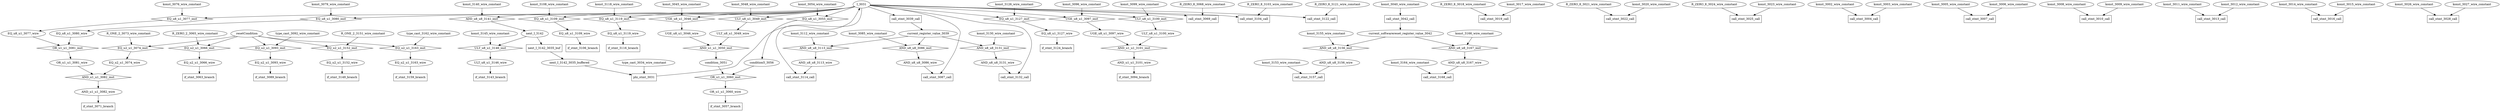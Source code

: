 digraph data_path {
  AND_u1_u1_3082_wire [shape=ellipse];
  AND_u1_u1_3101_wire [shape=ellipse];
  AND_u8_u8_3086_wire [shape=ellipse];
  AND_u8_u8_3113_wire [shape=ellipse];
  AND_u8_u8_3131_wire [shape=ellipse];
  AND_u8_u8_3156_wire [shape=ellipse];
  AND_u8_u8_3167_wire [shape=ellipse];
  EQ_u2_u1_3066_wire [shape=ellipse];
  EQ_u2_u1_3074_wire [shape=ellipse];
  EQ_u2_u1_3093_wire [shape=ellipse];
  EQ_u2_u1_3152_wire [shape=ellipse];
  EQ_u2_u1_3163_wire [shape=ellipse];
  EQ_u8_u1_3077_wire [shape=ellipse];
  EQ_u8_u1_3080_wire [shape=ellipse];
  EQ_u8_u1_3109_wire [shape=ellipse];
  EQ_u8_u1_3119_wire [shape=ellipse];
  EQ_u8_u1_3127_wire [shape=ellipse];
  I_3031 [shape=ellipse];
  OR_u1_u1_3060_wire [shape=ellipse];
  OR_u1_u1_3081_wire [shape=ellipse];
  R_ONE_2_3073_wire_constant [shape=ellipse];
  R_ONE_2_3151_wire_constant [shape=ellipse];
  R_ZERO_2_3065_wire_constant [shape=ellipse];
  R_ZERO_8_3018_wire_constant [shape=ellipse];
  R_ZERO_8_3021_wire_constant [shape=ellipse];
  R_ZERO_8_3024_wire_constant [shape=ellipse];
  R_ZERO_8_3068_wire_constant [shape=ellipse];
  R_ZERO_8_3103_wire_constant [shape=ellipse];
  R_ZERO_8_3121_wire_constant [shape=ellipse];
  UGE_u8_u1_3046_wire [shape=ellipse];
  UGE_u8_u1_3097_wire [shape=ellipse];
  ULT_u8_u1_3049_wire [shape=ellipse];
  ULT_u8_u1_3100_wire [shape=ellipse];
  ULT_u8_u1_3146_wire [shape=ellipse];
  condition5_3056 [shape=ellipse];
  condition_3051 [shape=ellipse];
  current_register_value_3039 [shape=ellipse];
  current_softwarereset_register_value_3042 [shape=ellipse];
  konst_3002_wire_constant [shape=ellipse];
  konst_3003_wire_constant [shape=ellipse];
  konst_3005_wire_constant [shape=ellipse];
  konst_3006_wire_constant [shape=ellipse];
  konst_3008_wire_constant [shape=ellipse];
  konst_3009_wire_constant [shape=ellipse];
  konst_3011_wire_constant [shape=ellipse];
  konst_3012_wire_constant [shape=ellipse];
  konst_3014_wire_constant [shape=ellipse];
  konst_3015_wire_constant [shape=ellipse];
  konst_3017_wire_constant [shape=ellipse];
  konst_3020_wire_constant [shape=ellipse];
  konst_3023_wire_constant [shape=ellipse];
  konst_3026_wire_constant [shape=ellipse];
  konst_3027_wire_constant [shape=ellipse];
  konst_3040_wire_constant [shape=ellipse];
  konst_3045_wire_constant [shape=ellipse];
  konst_3048_wire_constant [shape=ellipse];
  konst_3054_wire_constant [shape=ellipse];
  konst_3076_wire_constant [shape=ellipse];
  konst_3079_wire_constant [shape=ellipse];
  konst_3085_wire_constant [shape=ellipse];
  konst_3096_wire_constant [shape=ellipse];
  konst_3099_wire_constant [shape=ellipse];
  konst_3108_wire_constant [shape=ellipse];
  konst_3112_wire_constant [shape=ellipse];
  konst_3118_wire_constant [shape=ellipse];
  konst_3126_wire_constant [shape=ellipse];
  konst_3130_wire_constant [shape=ellipse];
  konst_3140_wire_constant [shape=ellipse];
  konst_3145_wire_constant [shape=ellipse];
  konst_3153_wire_constant [shape=ellipse];
  konst_3155_wire_constant [shape=ellipse];
  konst_3164_wire_constant [shape=ellipse];
  konst_3166_wire_constant [shape=ellipse];
  next_I_3142 [shape=ellipse];
  next_I_3142_3035_buffered [shape=ellipse];
  type_cast_3034_wire_constant [shape=ellipse];
  type_cast_3092_wire_constant [shape=ellipse];
  type_cast_3162_wire_constant [shape=ellipse];
  ADD_u8_u8_3141_inst [shape=diamond];
I_3031  -> ADD_u8_u8_3141_inst;
konst_3140_wire_constant  -> ADD_u8_u8_3141_inst;
ADD_u8_u8_3141_inst -> next_I_3142;
  AND_u1_u1_3050_inst [shape=diamond];
UGE_u8_u1_3046_wire  -> AND_u1_u1_3050_inst;
ULT_u8_u1_3049_wire  -> AND_u1_u1_3050_inst;
AND_u1_u1_3050_inst -> condition_3051;
  AND_u1_u1_3082_inst [shape=diamond];
EQ_u2_u1_3074_wire  -> AND_u1_u1_3082_inst;
OR_u1_u1_3081_wire  -> AND_u1_u1_3082_inst;
AND_u1_u1_3082_inst -> AND_u1_u1_3082_wire;
  AND_u1_u1_3101_inst [shape=diamond];
UGE_u8_u1_3097_wire  -> AND_u1_u1_3101_inst;
ULT_u8_u1_3100_wire  -> AND_u1_u1_3101_inst;
AND_u1_u1_3101_inst -> AND_u1_u1_3101_wire;
  AND_u8_u8_3086_inst [shape=diamond];
current_register_value_3039  -> AND_u8_u8_3086_inst;
konst_3085_wire_constant  -> AND_u8_u8_3086_inst;
AND_u8_u8_3086_inst -> AND_u8_u8_3086_wire;
  AND_u8_u8_3113_inst [shape=diamond];
current_register_value_3039  -> AND_u8_u8_3113_inst;
konst_3112_wire_constant  -> AND_u8_u8_3113_inst;
AND_u8_u8_3113_inst -> AND_u8_u8_3113_wire;
  AND_u8_u8_3131_inst [shape=diamond];
current_register_value_3039  -> AND_u8_u8_3131_inst;
konst_3130_wire_constant  -> AND_u8_u8_3131_inst;
AND_u8_u8_3131_inst -> AND_u8_u8_3131_wire;
  AND_u8_u8_3156_inst [shape=diamond];
current_softwarereset_register_value_3042  -> AND_u8_u8_3156_inst;
konst_3155_wire_constant  -> AND_u8_u8_3156_inst;
AND_u8_u8_3156_inst -> AND_u8_u8_3156_wire;
  AND_u8_u8_3167_inst [shape=diamond];
current_softwarereset_register_value_3042  -> AND_u8_u8_3167_inst;
konst_3166_wire_constant  -> AND_u8_u8_3167_inst;
AND_u8_u8_3167_inst -> AND_u8_u8_3167_wire;
  EQ_u2_u1_3066_inst [shape=diamond];
resetCondition  -> EQ_u2_u1_3066_inst;
R_ZERO_2_3065_wire_constant  -> EQ_u2_u1_3066_inst;
EQ_u2_u1_3066_inst -> EQ_u2_u1_3066_wire;
  EQ_u2_u1_3074_inst [shape=diamond];
resetCondition  -> EQ_u2_u1_3074_inst;
R_ONE_2_3073_wire_constant  -> EQ_u2_u1_3074_inst;
EQ_u2_u1_3074_inst -> EQ_u2_u1_3074_wire;
  EQ_u2_u1_3093_inst [shape=diamond];
resetCondition  -> EQ_u2_u1_3093_inst;
type_cast_3092_wire_constant  -> EQ_u2_u1_3093_inst;
EQ_u2_u1_3093_inst -> EQ_u2_u1_3093_wire;
  EQ_u2_u1_3152_inst [shape=diamond];
resetCondition  -> EQ_u2_u1_3152_inst;
R_ONE_2_3151_wire_constant  -> EQ_u2_u1_3152_inst;
EQ_u2_u1_3152_inst -> EQ_u2_u1_3152_wire;
  EQ_u2_u1_3163_inst [shape=diamond];
resetCondition  -> EQ_u2_u1_3163_inst;
type_cast_3162_wire_constant  -> EQ_u2_u1_3163_inst;
EQ_u2_u1_3163_inst -> EQ_u2_u1_3163_wire;
  EQ_u8_u1_3055_inst [shape=diamond];
I_3031  -> EQ_u8_u1_3055_inst;
konst_3054_wire_constant  -> EQ_u8_u1_3055_inst;
EQ_u8_u1_3055_inst -> condition5_3056;
  EQ_u8_u1_3077_inst [shape=diamond];
I_3031  -> EQ_u8_u1_3077_inst;
konst_3076_wire_constant  -> EQ_u8_u1_3077_inst;
EQ_u8_u1_3077_inst -> EQ_u8_u1_3077_wire;
  EQ_u8_u1_3080_inst [shape=diamond];
I_3031  -> EQ_u8_u1_3080_inst;
konst_3079_wire_constant  -> EQ_u8_u1_3080_inst;
EQ_u8_u1_3080_inst -> EQ_u8_u1_3080_wire;
  EQ_u8_u1_3109_inst [shape=diamond];
I_3031  -> EQ_u8_u1_3109_inst;
konst_3108_wire_constant  -> EQ_u8_u1_3109_inst;
EQ_u8_u1_3109_inst -> EQ_u8_u1_3109_wire;
  EQ_u8_u1_3119_inst [shape=diamond];
I_3031  -> EQ_u8_u1_3119_inst;
konst_3118_wire_constant  -> EQ_u8_u1_3119_inst;
EQ_u8_u1_3119_inst -> EQ_u8_u1_3119_wire;
  EQ_u8_u1_3127_inst [shape=diamond];
I_3031  -> EQ_u8_u1_3127_inst;
konst_3126_wire_constant  -> EQ_u8_u1_3127_inst;
EQ_u8_u1_3127_inst -> EQ_u8_u1_3127_wire;
  OR_u1_u1_3060_inst [shape=diamond];
condition_3051  -> OR_u1_u1_3060_inst;
condition5_3056  -> OR_u1_u1_3060_inst;
OR_u1_u1_3060_inst -> OR_u1_u1_3060_wire;
  OR_u1_u1_3081_inst [shape=diamond];
EQ_u8_u1_3077_wire  -> OR_u1_u1_3081_inst;
EQ_u8_u1_3080_wire  -> OR_u1_u1_3081_inst;
OR_u1_u1_3081_inst -> OR_u1_u1_3081_wire;
  UGE_u8_u1_3046_inst [shape=diamond];
I_3031  -> UGE_u8_u1_3046_inst;
konst_3045_wire_constant  -> UGE_u8_u1_3046_inst;
UGE_u8_u1_3046_inst -> UGE_u8_u1_3046_wire;
  UGE_u8_u1_3097_inst [shape=diamond];
I_3031  -> UGE_u8_u1_3097_inst;
konst_3096_wire_constant  -> UGE_u8_u1_3097_inst;
UGE_u8_u1_3097_inst -> UGE_u8_u1_3097_wire;
  ULT_u8_u1_3049_inst [shape=diamond];
I_3031  -> ULT_u8_u1_3049_inst;
konst_3048_wire_constant  -> ULT_u8_u1_3049_inst;
ULT_u8_u1_3049_inst -> ULT_u8_u1_3049_wire;
  ULT_u8_u1_3100_inst [shape=diamond];
I_3031  -> ULT_u8_u1_3100_inst;
konst_3099_wire_constant  -> ULT_u8_u1_3100_inst;
ULT_u8_u1_3100_inst -> ULT_u8_u1_3100_wire;
  ULT_u8_u1_3146_inst [shape=diamond];
next_I_3142  -> ULT_u8_u1_3146_inst;
konst_3145_wire_constant  -> ULT_u8_u1_3146_inst;
ULT_u8_u1_3146_inst -> ULT_u8_u1_3146_wire;
  call_stmt_3004_call [shape=rectangle];
konst_3002_wire_constant  -> call_stmt_3004_call;
konst_3003_wire_constant  -> call_stmt_3004_call;
  call_stmt_3007_call [shape=rectangle];
konst_3005_wire_constant  -> call_stmt_3007_call;
konst_3006_wire_constant  -> call_stmt_3007_call;
  call_stmt_3010_call [shape=rectangle];
konst_3008_wire_constant  -> call_stmt_3010_call;
konst_3009_wire_constant  -> call_stmt_3010_call;
  call_stmt_3013_call [shape=rectangle];
konst_3011_wire_constant  -> call_stmt_3013_call;
konst_3012_wire_constant  -> call_stmt_3013_call;
  call_stmt_3016_call [shape=rectangle];
konst_3014_wire_constant  -> call_stmt_3016_call;
konst_3015_wire_constant  -> call_stmt_3016_call;
  call_stmt_3019_call [shape=rectangle];
konst_3017_wire_constant  -> call_stmt_3019_call;
R_ZERO_8_3018_wire_constant  -> call_stmt_3019_call;
  call_stmt_3022_call [shape=rectangle];
konst_3020_wire_constant  -> call_stmt_3022_call;
R_ZERO_8_3021_wire_constant  -> call_stmt_3022_call;
  call_stmt_3025_call [shape=rectangle];
konst_3023_wire_constant  -> call_stmt_3025_call;
R_ZERO_8_3024_wire_constant  -> call_stmt_3025_call;
  call_stmt_3028_call [shape=rectangle];
konst_3026_wire_constant  -> call_stmt_3028_call;
konst_3027_wire_constant  -> call_stmt_3028_call;
  call_stmt_3039_call [shape=rectangle];
I_3031  -> call_stmt_3039_call;
call_stmt_3039_call -> current_register_value_3039;
  call_stmt_3042_call [shape=rectangle];
konst_3040_wire_constant  -> call_stmt_3042_call;
call_stmt_3042_call -> current_softwarereset_register_value_3042;
  call_stmt_3069_call [shape=rectangle];
I_3031  -> call_stmt_3069_call;
R_ZERO_8_3068_wire_constant  -> call_stmt_3069_call;
  call_stmt_3087_call [shape=rectangle];
I_3031  -> call_stmt_3087_call;
AND_u8_u8_3086_wire  -> call_stmt_3087_call;
  call_stmt_3104_call [shape=rectangle];
I_3031  -> call_stmt_3104_call;
R_ZERO_8_3103_wire_constant  -> call_stmt_3104_call;
  call_stmt_3114_call [shape=rectangle];
I_3031  -> call_stmt_3114_call;
AND_u8_u8_3113_wire  -> call_stmt_3114_call;
  call_stmt_3122_call [shape=rectangle];
I_3031  -> call_stmt_3122_call;
R_ZERO_8_3121_wire_constant  -> call_stmt_3122_call;
  call_stmt_3132_call [shape=rectangle];
I_3031  -> call_stmt_3132_call;
AND_u8_u8_3131_wire  -> call_stmt_3132_call;
  call_stmt_3157_call [shape=rectangle];
konst_3153_wire_constant  -> call_stmt_3157_call;
AND_u8_u8_3156_wire  -> call_stmt_3157_call;
  call_stmt_3168_call [shape=rectangle];
konst_3164_wire_constant  -> call_stmt_3168_call;
AND_u8_u8_3167_wire  -> call_stmt_3168_call;
  if_stmt_3057_branch [shape=rectangle];
OR_u1_u1_3060_wire  -> if_stmt_3057_branch;
  if_stmt_3063_branch [shape=rectangle];
EQ_u2_u1_3066_wire  -> if_stmt_3063_branch;
  if_stmt_3071_branch [shape=rectangle];
AND_u1_u1_3082_wire  -> if_stmt_3071_branch;
  if_stmt_3089_branch [shape=rectangle];
EQ_u2_u1_3093_wire  -> if_stmt_3089_branch;
  if_stmt_3094_branch [shape=rectangle];
AND_u1_u1_3101_wire  -> if_stmt_3094_branch;
  if_stmt_3106_branch [shape=rectangle];
EQ_u8_u1_3109_wire  -> if_stmt_3106_branch;
  if_stmt_3116_branch [shape=rectangle];
EQ_u8_u1_3119_wire  -> if_stmt_3116_branch;
  if_stmt_3124_branch [shape=rectangle];
EQ_u8_u1_3127_wire  -> if_stmt_3124_branch;
  if_stmt_3143_branch [shape=rectangle];
ULT_u8_u1_3146_wire  -> if_stmt_3143_branch;
  if_stmt_3149_branch [shape=rectangle];
EQ_u2_u1_3152_wire  -> if_stmt_3149_branch;
  if_stmt_3159_branch [shape=rectangle];
EQ_u2_u1_3163_wire  -> if_stmt_3159_branch;
  next_I_3142_3035_buf [shape=rectangle];
next_I_3142  -> next_I_3142_3035_buf;
next_I_3142_3035_buf -> next_I_3142_3035_buffered;
  phi_stmt_3031 [shape=rectangle];
type_cast_3034_wire_constant  -> phi_stmt_3031;
next_I_3142_3035_buffered  -> phi_stmt_3031;
phi_stmt_3031 -> I_3031;
}

